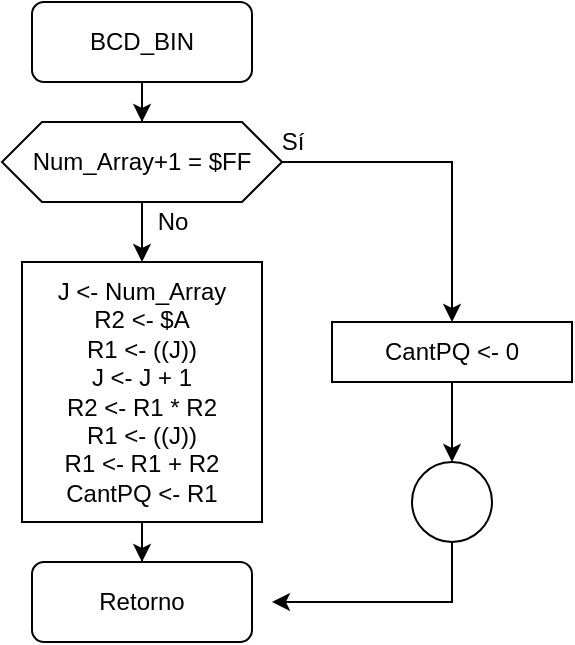 <mxfile version="14.3.1" type="device"><diagram id="eLppIlWBFLA2jwFu6Uu6" name="Page-1"><mxGraphModel dx="1182" dy="772" grid="1" gridSize="10" guides="1" tooltips="1" connect="1" arrows="1" fold="1" page="1" pageScale="1" pageWidth="850" pageHeight="1100" math="0" shadow="0"><root><mxCell id="0"/><mxCell id="1" parent="0"/><mxCell id="K_yLEsaktN75nqujSmzN-4" value="" style="edgeStyle=orthogonalEdgeStyle;rounded=0;orthogonalLoop=1;jettySize=auto;html=1;" parent="1" source="zS1d-0kSnuJ9ByOhTM2n-1" target="K_yLEsaktN75nqujSmzN-2" edge="1"><mxGeometry relative="1" as="geometry"/></mxCell><mxCell id="K_yLEsaktN75nqujSmzN-1" value="BCD_BIN" style="rounded=1;whiteSpace=wrap;html=1;" parent="1" vertex="1"><mxGeometry x="90" y="50" width="110" height="40" as="geometry"/></mxCell><mxCell id="K_yLEsaktN75nqujSmzN-5" value="" style="edgeStyle=orthogonalEdgeStyle;rounded=0;orthogonalLoop=1;jettySize=auto;html=1;" parent="1" source="K_yLEsaktN75nqujSmzN-2" target="K_yLEsaktN75nqujSmzN-3" edge="1"><mxGeometry relative="1" as="geometry"/></mxCell><mxCell id="K_yLEsaktN75nqujSmzN-2" value="&lt;div&gt;J &amp;lt;- Num_Array&lt;/div&gt;&lt;div&gt;R2 &amp;lt;- $A&lt;/div&gt;&lt;div&gt;R1 &amp;lt;- ((J))&lt;/div&gt;&lt;div&gt;J &amp;lt;- J + 1&lt;br&gt;&lt;/div&gt;&lt;div&gt;R2 &amp;lt;- R1 * R2&lt;/div&gt;&lt;div&gt;R1 &amp;lt;- ((J))&lt;/div&gt;&lt;div&gt;R1 &amp;lt;- R1 + R2&lt;/div&gt;&lt;div&gt;CantPQ &amp;lt;- R1&lt;br&gt;&lt;/div&gt;" style="rounded=0;whiteSpace=wrap;html=1;" parent="1" vertex="1"><mxGeometry x="85" y="180" width="120" height="130" as="geometry"/></mxCell><mxCell id="K_yLEsaktN75nqujSmzN-3" value="Retorno" style="rounded=1;whiteSpace=wrap;html=1;" parent="1" vertex="1"><mxGeometry x="90" y="330" width="110" height="40" as="geometry"/></mxCell><mxCell id="zS1d-0kSnuJ9ByOhTM2n-5" style="edgeStyle=orthogonalEdgeStyle;rounded=0;orthogonalLoop=1;jettySize=auto;html=1;entryX=0.5;entryY=0;entryDx=0;entryDy=0;" edge="1" parent="1" source="zS1d-0kSnuJ9ByOhTM2n-1" target="zS1d-0kSnuJ9ByOhTM2n-3"><mxGeometry relative="1" as="geometry"/></mxCell><mxCell id="zS1d-0kSnuJ9ByOhTM2n-1" value="Num_Array+1 = $FF" style="shape=hexagon;perimeter=hexagonPerimeter2;whiteSpace=wrap;html=1;fixedSize=1;" vertex="1" parent="1"><mxGeometry x="75" y="110" width="140" height="40" as="geometry"/></mxCell><mxCell id="zS1d-0kSnuJ9ByOhTM2n-2" value="" style="edgeStyle=orthogonalEdgeStyle;rounded=0;orthogonalLoop=1;jettySize=auto;html=1;" edge="1" parent="1" source="K_yLEsaktN75nqujSmzN-1" target="zS1d-0kSnuJ9ByOhTM2n-1"><mxGeometry relative="1" as="geometry"><mxPoint x="145" y="90" as="sourcePoint"/><mxPoint x="145" y="180" as="targetPoint"/></mxGeometry></mxCell><mxCell id="zS1d-0kSnuJ9ByOhTM2n-7" value="" style="edgeStyle=orthogonalEdgeStyle;rounded=0;orthogonalLoop=1;jettySize=auto;html=1;" edge="1" parent="1" source="zS1d-0kSnuJ9ByOhTM2n-3" target="zS1d-0kSnuJ9ByOhTM2n-6"><mxGeometry relative="1" as="geometry"/></mxCell><mxCell id="zS1d-0kSnuJ9ByOhTM2n-3" value="CantPQ &amp;lt;- 0" style="rounded=0;whiteSpace=wrap;html=1;" vertex="1" parent="1"><mxGeometry x="240" y="210" width="120" height="30" as="geometry"/></mxCell><mxCell id="zS1d-0kSnuJ9ByOhTM2n-8" style="edgeStyle=orthogonalEdgeStyle;rounded=0;orthogonalLoop=1;jettySize=auto;html=1;exitX=0.5;exitY=1;exitDx=0;exitDy=0;" edge="1" parent="1" source="zS1d-0kSnuJ9ByOhTM2n-6"><mxGeometry relative="1" as="geometry"><mxPoint x="210" y="350" as="targetPoint"/><Array as="points"><mxPoint x="300" y="350"/></Array></mxGeometry></mxCell><mxCell id="zS1d-0kSnuJ9ByOhTM2n-6" value="" style="ellipse;whiteSpace=wrap;html=1;aspect=fixed;" vertex="1" parent="1"><mxGeometry x="280" y="280" width="40" height="40" as="geometry"/></mxCell><mxCell id="zS1d-0kSnuJ9ByOhTM2n-9" value="Sí" style="text;html=1;align=center;verticalAlign=middle;resizable=0;points=[];autosize=1;" vertex="1" parent="1"><mxGeometry x="205" y="110" width="30" height="20" as="geometry"/></mxCell><mxCell id="zS1d-0kSnuJ9ByOhTM2n-10" value="No" style="text;html=1;align=center;verticalAlign=middle;resizable=0;points=[];autosize=1;" vertex="1" parent="1"><mxGeometry x="145" y="150" width="30" height="20" as="geometry"/></mxCell></root></mxGraphModel></diagram></mxfile>